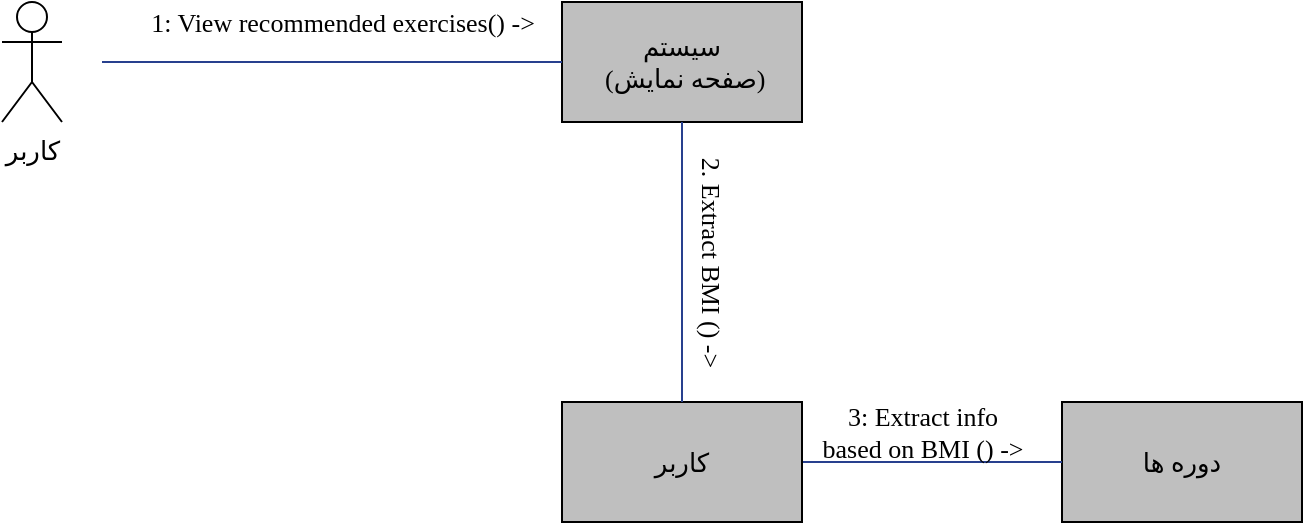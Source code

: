 <mxfile version="14.8.2" type="github">
  <diagram id="tCX9CxWUluYrnIilAXg2" name="Page-1">
    <mxGraphModel dx="782" dy="436" grid="1" gridSize="10" guides="1" tooltips="1" connect="1" arrows="1" fold="1" page="1" pageScale="1" pageWidth="850" pageHeight="1100" math="0" shadow="0">
      <root>
        <mxCell id="0" />
        <mxCell id="1" parent="0" />
        <mxCell id="-Q6tTrRomLp7Bxmf9_0d-1" value="&lt;font face=&quot;B Zar&quot; style=&quot;font-size: 13px&quot;&gt;کاربر&lt;/font&gt;" style="shape=umlActor;verticalLabelPosition=bottom;verticalAlign=top;html=1;outlineConnect=0;" parent="1" vertex="1">
          <mxGeometry x="130" y="110" width="30" height="60" as="geometry" />
        </mxCell>
        <mxCell id="-Q6tTrRomLp7Bxmf9_0d-2" value="&lt;font face=&quot;B Zar&quot; style=&quot;font-size: 13px&quot;&gt;سیستم&lt;br&gt;&amp;nbsp;(صفحه نمایش)&lt;/font&gt;" style="rounded=0;whiteSpace=wrap;html=1;fillColor=#BFBFBF;" parent="1" vertex="1">
          <mxGeometry x="410" y="110" width="120" height="60" as="geometry" />
        </mxCell>
        <mxCell id="-Q6tTrRomLp7Bxmf9_0d-3" value="" style="endArrow=none;html=1;strokeColor=#28408E;" parent="1" edge="1">
          <mxGeometry width="50" height="50" relative="1" as="geometry">
            <mxPoint x="180" y="140" as="sourcePoint" />
            <mxPoint x="410" y="140" as="targetPoint" />
          </mxGeometry>
        </mxCell>
        <mxCell id="-Q6tTrRomLp7Bxmf9_0d-4" value="&lt;font face=&quot;Times New Roman&quot; style=&quot;font-size: 13px&quot;&gt;1: View recommended exercises() -&amp;gt;&lt;/font&gt;" style="text;html=1;align=center;verticalAlign=middle;resizable=0;points=[];autosize=1;" parent="1" vertex="1">
          <mxGeometry x="195" y="110" width="210" height="20" as="geometry" />
        </mxCell>
        <mxCell id="-Q6tTrRomLp7Bxmf9_0d-5" value="&lt;font style=&quot;font-size: 13px&quot; face=&quot;B Zar&quot;&gt;دوره ها&lt;/font&gt;" style="rounded=0;whiteSpace=wrap;html=1;fillColor=#BFBFBF;" parent="1" vertex="1">
          <mxGeometry x="660" y="310" width="120" height="60" as="geometry" />
        </mxCell>
        <mxCell id="-Q6tTrRomLp7Bxmf9_0d-6" value="" style="endArrow=none;html=1;entryX=1;entryY=0.5;entryDx=0;entryDy=0;strokeColor=#28408E;" parent="1" target="XZJU2B207r0MxDr40ehQ-1" edge="1">
          <mxGeometry width="50" height="50" relative="1" as="geometry">
            <mxPoint x="660" y="340" as="sourcePoint" />
            <mxPoint x="330" y="160" as="targetPoint" />
          </mxGeometry>
        </mxCell>
        <mxCell id="-Q6tTrRomLp7Bxmf9_0d-7" value="&lt;font face=&quot;Times New Roman&quot; style=&quot;font-size: 13px&quot;&gt;3: Extract info &lt;br&gt;based on BMI () -&amp;gt;&lt;/font&gt;" style="text;html=1;align=center;verticalAlign=middle;resizable=0;points=[];autosize=1;rotation=0;" parent="1" vertex="1">
          <mxGeometry x="530" y="310" width="120" height="30" as="geometry" />
        </mxCell>
        <mxCell id="XZJU2B207r0MxDr40ehQ-1" value="&lt;font style=&quot;font-size: 13px&quot; face=&quot;B Zar&quot;&gt;کاربر&lt;/font&gt;" style="rounded=0;whiteSpace=wrap;html=1;fillColor=#BFBFBF;" vertex="1" parent="1">
          <mxGeometry x="410" y="310" width="120" height="60" as="geometry" />
        </mxCell>
        <mxCell id="XZJU2B207r0MxDr40ehQ-2" value="" style="endArrow=none;html=1;strokeColor=#28408E;entryX=0.5;entryY=0;entryDx=0;entryDy=0;exitX=0.5;exitY=1;exitDx=0;exitDy=0;" edge="1" parent="1" source="-Q6tTrRomLp7Bxmf9_0d-2" target="XZJU2B207r0MxDr40ehQ-1">
          <mxGeometry width="50" height="50" relative="1" as="geometry">
            <mxPoint x="190" y="150" as="sourcePoint" />
            <mxPoint x="420" y="150" as="targetPoint" />
          </mxGeometry>
        </mxCell>
        <mxCell id="XZJU2B207r0MxDr40ehQ-3" value="&lt;font face=&quot;Times New Roman&quot; style=&quot;font-size: 13px&quot;&gt;2. Extract BMI () -&amp;gt;&lt;/font&gt;" style="text;html=1;align=center;verticalAlign=middle;resizable=0;points=[];autosize=1;strokeColor=none;rotation=90;" vertex="1" parent="1">
          <mxGeometry x="425" y="230" width="120" height="20" as="geometry" />
        </mxCell>
      </root>
    </mxGraphModel>
  </diagram>
</mxfile>
